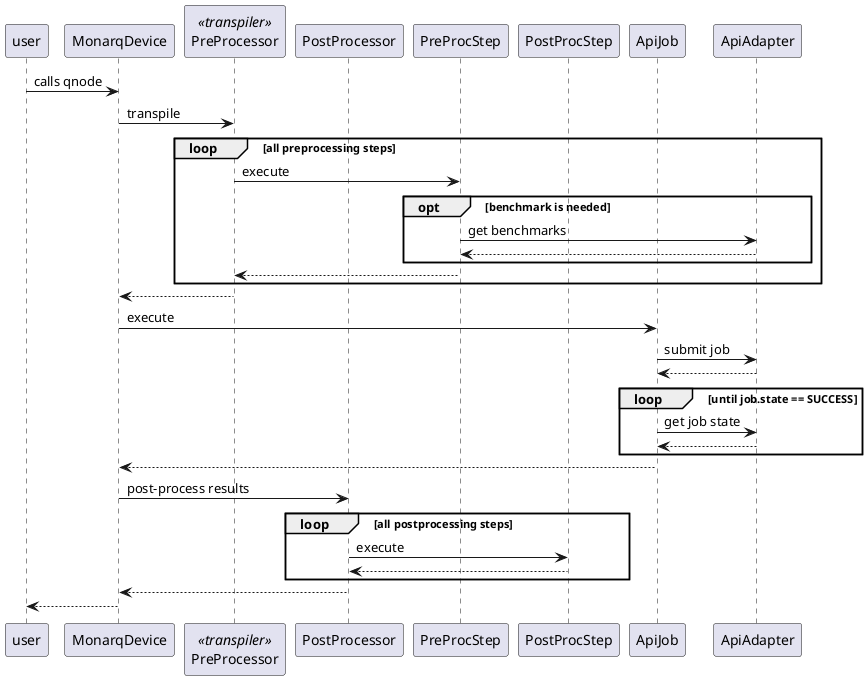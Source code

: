 @startuml monarq.default sequence
participant user
participant MonarqDevice as dev
participant PreProcessor as trans <<transpiler>>
participant PostProcessor as post
participant PreProcStep as preproc
participant PostProcStep as postproc
participant ApiJob as job
participant ApiAdapter as adapter

user -> dev : calls qnode
dev -> trans : transpile
loop all preprocessing steps
    trans -> preproc : execute
    opt benchmark is needed
        preproc -> adapter : get benchmarks
        preproc <-- adapter
    end opt
    trans <-- preproc
end loop 
trans --> dev
dev -> job : execute
job -> adapter : submit job
job <-- adapter 
loop until job.state == SUCCESS
job -> adapter : get job state
job <-- adapter
end loop
dev <-- job
dev -> post : post-process results
loop all postprocessing steps
post -> postproc : execute
post <-- postproc
end loop
dev <-- post
dev --> user
@enduml